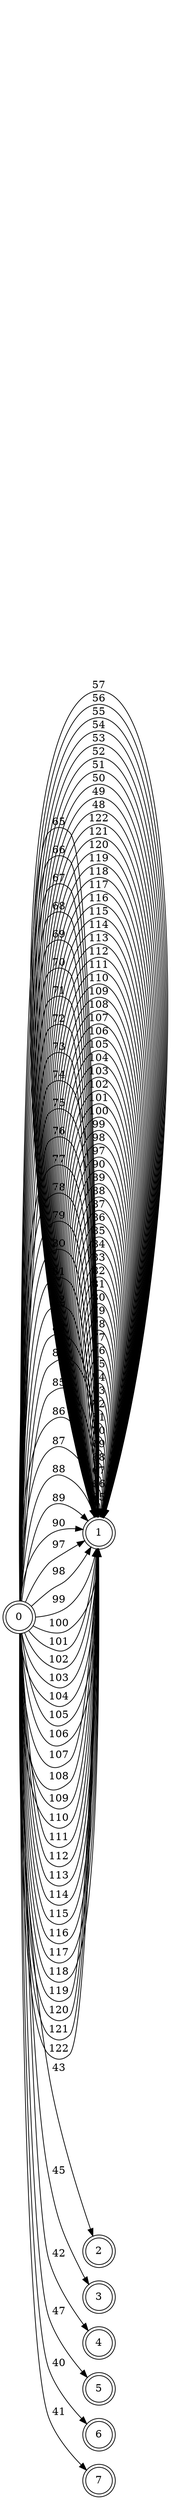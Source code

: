 // resultado
digraph "results/AFD Directo" {
	graph [rankdir=LR]
	2408804974112 [label=0 shape=doublecircle]
	2408804973872 [label=1 shape=doublecircle]
	2408804967152 [label=2 shape=doublecircle]
	2408804967776 [label=3 shape=doublecircle]
	2408804967200 [label=4 shape=doublecircle]
	2408804966816 [label=5 shape=doublecircle]
	2408804076800 [label=6 shape=doublecircle]
	2408805334272 [label=7 shape=doublecircle]
	2408804974112 -> 2408804973872 [label=65]
	2408804974112 -> 2408804973872 [label=66]
	2408804974112 -> 2408804973872 [label=67]
	2408804974112 -> 2408804973872 [label=68]
	2408804974112 -> 2408804973872 [label=69]
	2408804974112 -> 2408804973872 [label=70]
	2408804974112 -> 2408804973872 [label=71]
	2408804974112 -> 2408804973872 [label=72]
	2408804974112 -> 2408804973872 [label=73]
	2408804974112 -> 2408804973872 [label=74]
	2408804974112 -> 2408804973872 [label=75]
	2408804974112 -> 2408804973872 [label=76]
	2408804974112 -> 2408804973872 [label=77]
	2408804974112 -> 2408804973872 [label=78]
	2408804974112 -> 2408804973872 [label=79]
	2408804974112 -> 2408804973872 [label=80]
	2408804974112 -> 2408804973872 [label=81]
	2408804974112 -> 2408804973872 [label=82]
	2408804974112 -> 2408804973872 [label=83]
	2408804974112 -> 2408804973872 [label=84]
	2408804974112 -> 2408804973872 [label=85]
	2408804974112 -> 2408804973872 [label=86]
	2408804974112 -> 2408804973872 [label=87]
	2408804974112 -> 2408804973872 [label=88]
	2408804974112 -> 2408804973872 [label=89]
	2408804974112 -> 2408804973872 [label=90]
	2408804974112 -> 2408804973872 [label=97]
	2408804974112 -> 2408804973872 [label=98]
	2408804974112 -> 2408804973872 [label=99]
	2408804974112 -> 2408804973872 [label=100]
	2408804974112 -> 2408804973872 [label=101]
	2408804974112 -> 2408804973872 [label=102]
	2408804974112 -> 2408804973872 [label=103]
	2408804974112 -> 2408804973872 [label=104]
	2408804974112 -> 2408804973872 [label=105]
	2408804974112 -> 2408804973872 [label=106]
	2408804974112 -> 2408804973872 [label=107]
	2408804974112 -> 2408804973872 [label=108]
	2408804974112 -> 2408804973872 [label=109]
	2408804974112 -> 2408804973872 [label=110]
	2408804974112 -> 2408804973872 [label=111]
	2408804974112 -> 2408804973872 [label=112]
	2408804974112 -> 2408804973872 [label=113]
	2408804974112 -> 2408804973872 [label=114]
	2408804974112 -> 2408804973872 [label=115]
	2408804974112 -> 2408804973872 [label=116]
	2408804974112 -> 2408804973872 [label=117]
	2408804974112 -> 2408804973872 [label=118]
	2408804974112 -> 2408804973872 [label=119]
	2408804974112 -> 2408804973872 [label=120]
	2408804974112 -> 2408804973872 [label=121]
	2408804974112 -> 2408804973872 [label=122]
	2408804974112 -> 2408804967152 [label=43]
	2408804974112 -> 2408804967776 [label=45]
	2408804974112 -> 2408804967200 [label=42]
	2408804974112 -> 2408804966816 [label=47]
	2408804974112 -> 2408804076800 [label=40]
	2408804974112 -> 2408805334272 [label=41]
	2408804973872 -> 2408804973872 [label=65]
	2408804973872 -> 2408804973872 [label=66]
	2408804973872 -> 2408804973872 [label=67]
	2408804973872 -> 2408804973872 [label=68]
	2408804973872 -> 2408804973872 [label=69]
	2408804973872 -> 2408804973872 [label=70]
	2408804973872 -> 2408804973872 [label=71]
	2408804973872 -> 2408804973872 [label=72]
	2408804973872 -> 2408804973872 [label=73]
	2408804973872 -> 2408804973872 [label=74]
	2408804973872 -> 2408804973872 [label=75]
	2408804973872 -> 2408804973872 [label=76]
	2408804973872 -> 2408804973872 [label=77]
	2408804973872 -> 2408804973872 [label=78]
	2408804973872 -> 2408804973872 [label=79]
	2408804973872 -> 2408804973872 [label=80]
	2408804973872 -> 2408804973872 [label=81]
	2408804973872 -> 2408804973872 [label=82]
	2408804973872 -> 2408804973872 [label=83]
	2408804973872 -> 2408804973872 [label=84]
	2408804973872 -> 2408804973872 [label=85]
	2408804973872 -> 2408804973872 [label=86]
	2408804973872 -> 2408804973872 [label=87]
	2408804973872 -> 2408804973872 [label=88]
	2408804973872 -> 2408804973872 [label=89]
	2408804973872 -> 2408804973872 [label=90]
	2408804973872 -> 2408804973872 [label=97]
	2408804973872 -> 2408804973872 [label=98]
	2408804973872 -> 2408804973872 [label=99]
	2408804973872 -> 2408804973872 [label=100]
	2408804973872 -> 2408804973872 [label=101]
	2408804973872 -> 2408804973872 [label=102]
	2408804973872 -> 2408804973872 [label=103]
	2408804973872 -> 2408804973872 [label=104]
	2408804973872 -> 2408804973872 [label=105]
	2408804973872 -> 2408804973872 [label=106]
	2408804973872 -> 2408804973872 [label=107]
	2408804973872 -> 2408804973872 [label=108]
	2408804973872 -> 2408804973872 [label=109]
	2408804973872 -> 2408804973872 [label=110]
	2408804973872 -> 2408804973872 [label=111]
	2408804973872 -> 2408804973872 [label=112]
	2408804973872 -> 2408804973872 [label=113]
	2408804973872 -> 2408804973872 [label=114]
	2408804973872 -> 2408804973872 [label=115]
	2408804973872 -> 2408804973872 [label=116]
	2408804973872 -> 2408804973872 [label=117]
	2408804973872 -> 2408804973872 [label=118]
	2408804973872 -> 2408804973872 [label=119]
	2408804973872 -> 2408804973872 [label=120]
	2408804973872 -> 2408804973872 [label=121]
	2408804973872 -> 2408804973872 [label=122]
	2408804973872 -> 2408804973872 [label=48]
	2408804973872 -> 2408804973872 [label=49]
	2408804973872 -> 2408804973872 [label=50]
	2408804973872 -> 2408804973872 [label=51]
	2408804973872 -> 2408804973872 [label=52]
	2408804973872 -> 2408804973872 [label=53]
	2408804973872 -> 2408804973872 [label=54]
	2408804973872 -> 2408804973872 [label=55]
	2408804973872 -> 2408804973872 [label=56]
	2408804973872 -> 2408804973872 [label=57]
}
